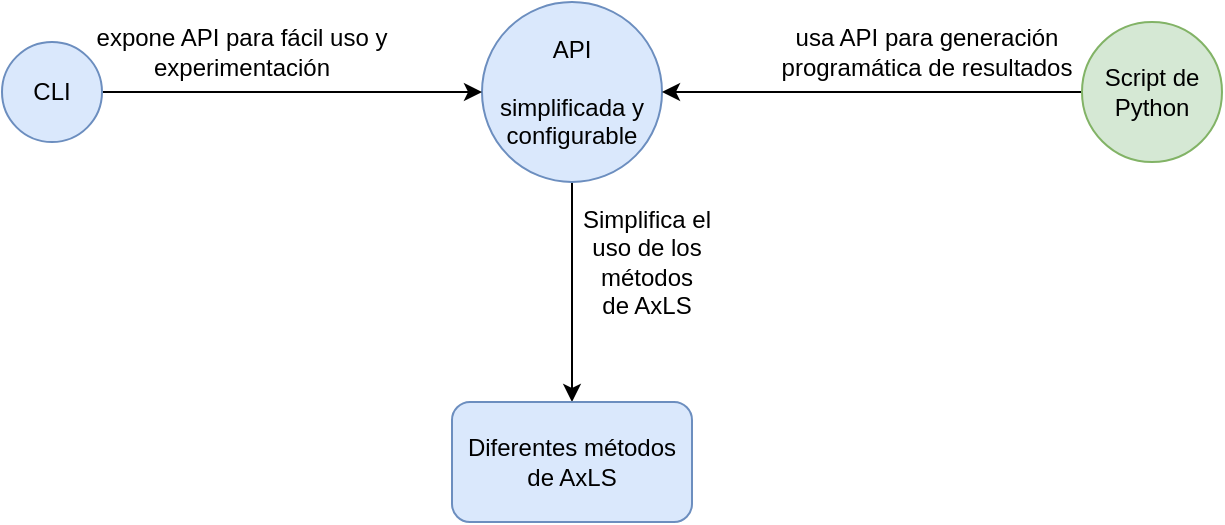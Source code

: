 <mxfile version="27.0.6">
  <diagram name="Page-1" id="X0BfEYH63kqLNM9XeYR4">
    <mxGraphModel dx="815" dy="546" grid="1" gridSize="10" guides="1" tooltips="1" connect="1" arrows="1" fold="1" page="1" pageScale="1" pageWidth="850" pageHeight="1100" math="0" shadow="0">
      <root>
        <mxCell id="0" />
        <mxCell id="1" parent="0" />
        <mxCell id="p-r1LHU5KxPGclNKDd7G-15" value="" style="edgeStyle=orthogonalEdgeStyle;rounded=0;orthogonalLoop=1;jettySize=auto;html=1;" edge="1" parent="1" source="p-r1LHU5KxPGclNKDd7G-1" target="p-r1LHU5KxPGclNKDd7G-14">
          <mxGeometry relative="1" as="geometry" />
        </mxCell>
        <mxCell id="p-r1LHU5KxPGclNKDd7G-1" value="&lt;div&gt;API&lt;br&gt;&lt;br&gt;&lt;/div&gt;simplificada y configurable" style="ellipse;whiteSpace=wrap;html=1;aspect=fixed;fillColor=#dae8fc;strokeColor=#6c8ebf;" vertex="1" parent="1">
          <mxGeometry x="330" y="230" width="90" height="90" as="geometry" />
        </mxCell>
        <mxCell id="p-r1LHU5KxPGclNKDd7G-5" value="" style="edgeStyle=orthogonalEdgeStyle;rounded=0;orthogonalLoop=1;jettySize=auto;html=1;" edge="1" parent="1" source="p-r1LHU5KxPGclNKDd7G-2" target="p-r1LHU5KxPGclNKDd7G-1">
          <mxGeometry relative="1" as="geometry" />
        </mxCell>
        <mxCell id="p-r1LHU5KxPGclNKDd7G-2" value="CLI" style="ellipse;whiteSpace=wrap;html=1;aspect=fixed;fillColor=#dae8fc;strokeColor=#6c8ebf;" vertex="1" parent="1">
          <mxGeometry x="90" y="250" width="50" height="50" as="geometry" />
        </mxCell>
        <mxCell id="p-r1LHU5KxPGclNKDd7G-6" value="expone API para fácil uso y experimentación" style="text;html=1;align=center;verticalAlign=middle;whiteSpace=wrap;rounded=0;" vertex="1" parent="1">
          <mxGeometry x="130" y="240" width="160" height="30" as="geometry" />
        </mxCell>
        <mxCell id="p-r1LHU5KxPGclNKDd7G-10" value="" style="edgeStyle=orthogonalEdgeStyle;rounded=0;orthogonalLoop=1;jettySize=auto;html=1;exitX=0;exitY=0.5;exitDx=0;exitDy=0;entryX=1;entryY=0.5;entryDx=0;entryDy=0;" edge="1" parent="1" source="p-r1LHU5KxPGclNKDd7G-11" target="p-r1LHU5KxPGclNKDd7G-1">
          <mxGeometry relative="1" as="geometry">
            <mxPoint x="400" y="350" as="targetPoint" />
            <mxPoint x="400.0" y="294.739" as="sourcePoint" />
          </mxGeometry>
        </mxCell>
        <mxCell id="p-r1LHU5KxPGclNKDd7G-11" value="&lt;div&gt;Script de&lt;/div&gt;&lt;div&gt;Python&lt;/div&gt;" style="ellipse;whiteSpace=wrap;html=1;aspect=fixed;fillColor=#d5e8d4;strokeColor=#82b366;" vertex="1" parent="1">
          <mxGeometry x="630" y="240" width="70" height="70" as="geometry" />
        </mxCell>
        <mxCell id="p-r1LHU5KxPGclNKDd7G-13" value="usa API para generación programática de resultados" style="text;html=1;align=center;verticalAlign=middle;whiteSpace=wrap;rounded=0;" vertex="1" parent="1">
          <mxGeometry x="455" y="240" width="195" height="30" as="geometry" />
        </mxCell>
        <mxCell id="p-r1LHU5KxPGclNKDd7G-14" value="Diferentes métodos de AxLS" style="rounded=1;whiteSpace=wrap;html=1;fillColor=#dae8fc;strokeColor=#6c8ebf;" vertex="1" parent="1">
          <mxGeometry x="315" y="430" width="120" height="60" as="geometry" />
        </mxCell>
        <mxCell id="p-r1LHU5KxPGclNKDd7G-17" value="&lt;div&gt;Simplifica el uso de los métodos&lt;/div&gt;de AxLS" style="text;html=1;align=center;verticalAlign=middle;whiteSpace=wrap;rounded=0;" vertex="1" parent="1">
          <mxGeometry x="375" y="320" width="75" height="80" as="geometry" />
        </mxCell>
      </root>
    </mxGraphModel>
  </diagram>
</mxfile>
